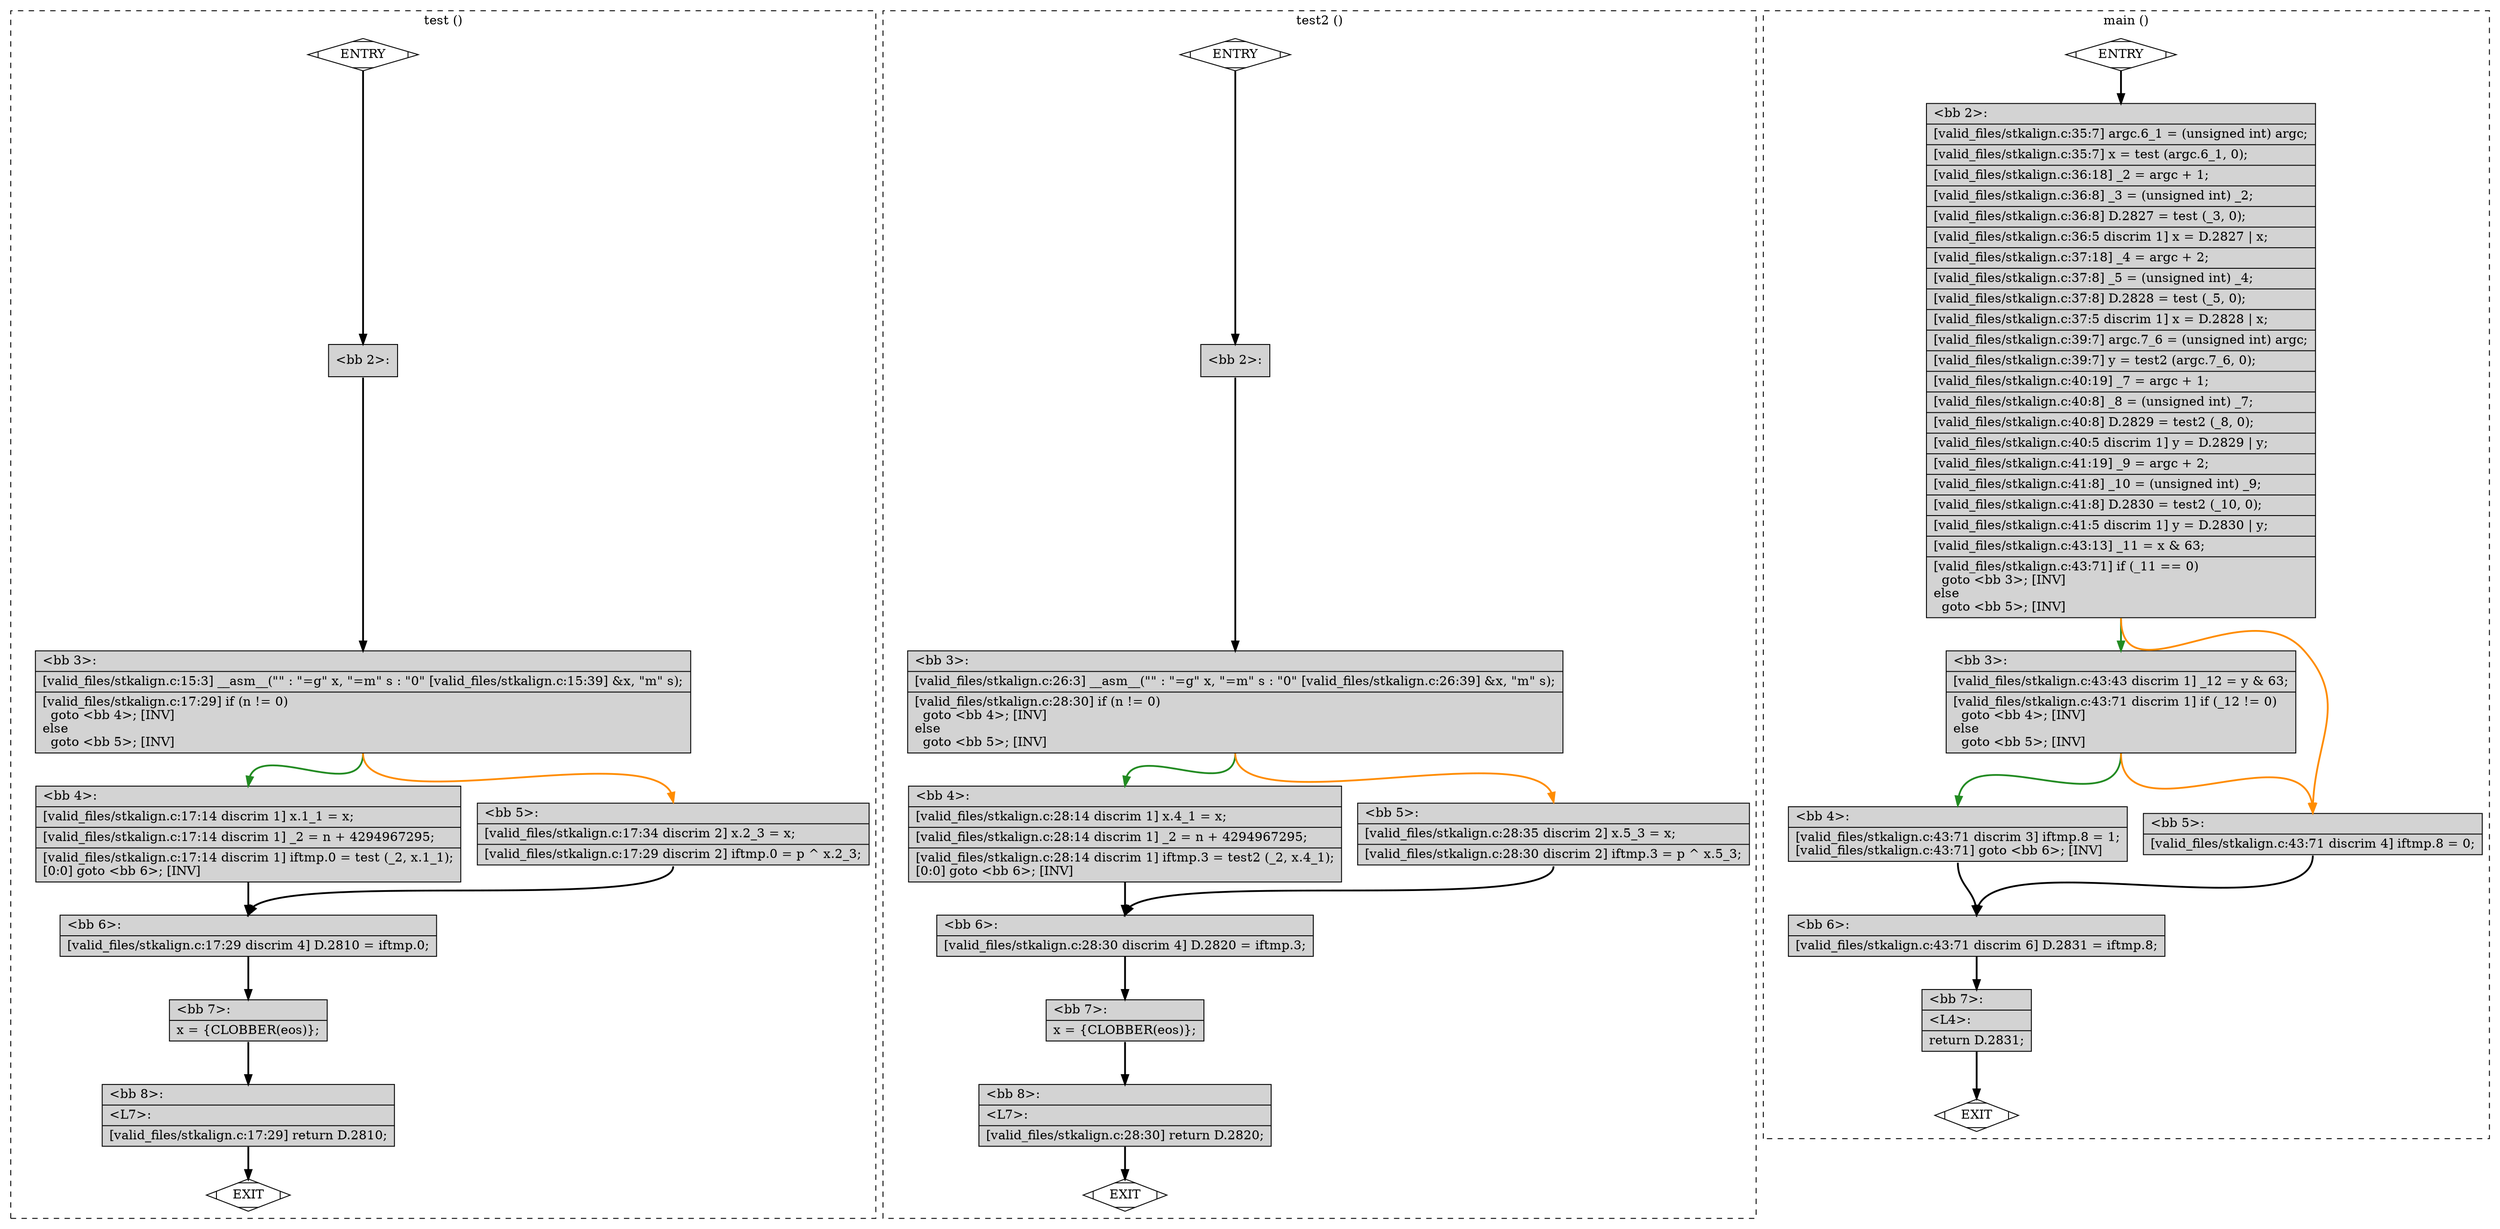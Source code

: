digraph "a-stkalign.c.015t.cfg" {
overlap=false;
subgraph "cluster_test" {
	style="dashed";
	color="black";
	label="test ()";
	fn_0_basic_block_0 [shape=Mdiamond,style=filled,fillcolor=white,label="ENTRY"];

	fn_0_basic_block_1 [shape=Mdiamond,style=filled,fillcolor=white,label="EXIT"];

	fn_0_basic_block_2 [shape=record,style=filled,fillcolor=lightgrey,label="{\<bb\ 2\>:\l\
}"];

	fn_0_basic_block_3 [shape=record,style=filled,fillcolor=lightgrey,label="{\<bb\ 3\>:\l\
|[valid_files/stkalign.c:15:3]\ __asm__(\"\"\ :\ \"=g\"\ x,\ \"=m\"\ s\ :\ \"0\"\ [valid_files/stkalign.c:15:39]\ &x,\ \"m\"\ s);\l\
|[valid_files/stkalign.c:17:29]\ if\ (n\ !=\ 0)\l\
\ \ goto\ \<bb\ 4\>;\ [INV]\l\
else\l\
\ \ goto\ \<bb\ 5\>;\ [INV]\l\
}"];

	fn_0_basic_block_4 [shape=record,style=filled,fillcolor=lightgrey,label="{\<bb\ 4\>:\l\
|[valid_files/stkalign.c:17:14\ discrim\ 1]\ x.1_1\ =\ x;\l\
|[valid_files/stkalign.c:17:14\ discrim\ 1]\ _2\ =\ n\ +\ 4294967295;\l\
|[valid_files/stkalign.c:17:14\ discrim\ 1]\ iftmp.0\ =\ test\ (_2,\ x.1_1);\l\
[0:0]\ goto\ \<bb\ 6\>;\ [INV]\l\
}"];

	fn_0_basic_block_5 [shape=record,style=filled,fillcolor=lightgrey,label="{\<bb\ 5\>:\l\
|[valid_files/stkalign.c:17:34\ discrim\ 2]\ x.2_3\ =\ x;\l\
|[valid_files/stkalign.c:17:29\ discrim\ 2]\ iftmp.0\ =\ p\ ^\ x.2_3;\l\
}"];

	fn_0_basic_block_6 [shape=record,style=filled,fillcolor=lightgrey,label="{\<bb\ 6\>:\l\
|[valid_files/stkalign.c:17:29\ discrim\ 4]\ D.2810\ =\ iftmp.0;\l\
}"];

	fn_0_basic_block_7 [shape=record,style=filled,fillcolor=lightgrey,label="{\<bb\ 7\>:\l\
|x\ =\ \{CLOBBER(eos)\};\l\
}"];

	fn_0_basic_block_8 [shape=record,style=filled,fillcolor=lightgrey,label="{\<bb\ 8\>:\l\
|\<L7\>:\l\
|[valid_files/stkalign.c:17:29]\ return\ D.2810;\l\
}"];

	fn_0_basic_block_0:s -> fn_0_basic_block_2:n [style="solid,bold",color=black,weight=100,constraint=true];
	fn_0_basic_block_2:s -> fn_0_basic_block_3:n [style="solid,bold",color=black,weight=100,constraint=true];
	fn_0_basic_block_3:s -> fn_0_basic_block_4:n [style="solid,bold",color=forestgreen,weight=10,constraint=true];
	fn_0_basic_block_3:s -> fn_0_basic_block_5:n [style="solid,bold",color=darkorange,weight=10,constraint=true];
	fn_0_basic_block_4:s -> fn_0_basic_block_6:n [style="solid,bold",color=black,weight=100,constraint=true];
	fn_0_basic_block_5:s -> fn_0_basic_block_6:n [style="solid,bold",color=black,weight=100,constraint=true];
	fn_0_basic_block_6:s -> fn_0_basic_block_7:n [style="solid,bold",color=black,weight=100,constraint=true];
	fn_0_basic_block_7:s -> fn_0_basic_block_8:n [style="solid,bold",color=black,weight=100,constraint=true];
	fn_0_basic_block_8:s -> fn_0_basic_block_1:n [style="solid,bold",color=black,weight=10,constraint=true];
	fn_0_basic_block_0:s -> fn_0_basic_block_1:n [style="invis",constraint=true];
}
subgraph "cluster_test2" {
	style="dashed";
	color="black";
	label="test2 ()";
	fn_1_basic_block_0 [shape=Mdiamond,style=filled,fillcolor=white,label="ENTRY"];

	fn_1_basic_block_1 [shape=Mdiamond,style=filled,fillcolor=white,label="EXIT"];

	fn_1_basic_block_2 [shape=record,style=filled,fillcolor=lightgrey,label="{\<bb\ 2\>:\l\
}"];

	fn_1_basic_block_3 [shape=record,style=filled,fillcolor=lightgrey,label="{\<bb\ 3\>:\l\
|[valid_files/stkalign.c:26:3]\ __asm__(\"\"\ :\ \"=g\"\ x,\ \"=m\"\ s\ :\ \"0\"\ [valid_files/stkalign.c:26:39]\ &x,\ \"m\"\ s);\l\
|[valid_files/stkalign.c:28:30]\ if\ (n\ !=\ 0)\l\
\ \ goto\ \<bb\ 4\>;\ [INV]\l\
else\l\
\ \ goto\ \<bb\ 5\>;\ [INV]\l\
}"];

	fn_1_basic_block_4 [shape=record,style=filled,fillcolor=lightgrey,label="{\<bb\ 4\>:\l\
|[valid_files/stkalign.c:28:14\ discrim\ 1]\ x.4_1\ =\ x;\l\
|[valid_files/stkalign.c:28:14\ discrim\ 1]\ _2\ =\ n\ +\ 4294967295;\l\
|[valid_files/stkalign.c:28:14\ discrim\ 1]\ iftmp.3\ =\ test2\ (_2,\ x.4_1);\l\
[0:0]\ goto\ \<bb\ 6\>;\ [INV]\l\
}"];

	fn_1_basic_block_5 [shape=record,style=filled,fillcolor=lightgrey,label="{\<bb\ 5\>:\l\
|[valid_files/stkalign.c:28:35\ discrim\ 2]\ x.5_3\ =\ x;\l\
|[valid_files/stkalign.c:28:30\ discrim\ 2]\ iftmp.3\ =\ p\ ^\ x.5_3;\l\
}"];

	fn_1_basic_block_6 [shape=record,style=filled,fillcolor=lightgrey,label="{\<bb\ 6\>:\l\
|[valid_files/stkalign.c:28:30\ discrim\ 4]\ D.2820\ =\ iftmp.3;\l\
}"];

	fn_1_basic_block_7 [shape=record,style=filled,fillcolor=lightgrey,label="{\<bb\ 7\>:\l\
|x\ =\ \{CLOBBER(eos)\};\l\
}"];

	fn_1_basic_block_8 [shape=record,style=filled,fillcolor=lightgrey,label="{\<bb\ 8\>:\l\
|\<L7\>:\l\
|[valid_files/stkalign.c:28:30]\ return\ D.2820;\l\
}"];

	fn_1_basic_block_0:s -> fn_1_basic_block_2:n [style="solid,bold",color=black,weight=100,constraint=true];
	fn_1_basic_block_2:s -> fn_1_basic_block_3:n [style="solid,bold",color=black,weight=100,constraint=true];
	fn_1_basic_block_3:s -> fn_1_basic_block_4:n [style="solid,bold",color=forestgreen,weight=10,constraint=true];
	fn_1_basic_block_3:s -> fn_1_basic_block_5:n [style="solid,bold",color=darkorange,weight=10,constraint=true];
	fn_1_basic_block_4:s -> fn_1_basic_block_6:n [style="solid,bold",color=black,weight=100,constraint=true];
	fn_1_basic_block_5:s -> fn_1_basic_block_6:n [style="solid,bold",color=black,weight=100,constraint=true];
	fn_1_basic_block_6:s -> fn_1_basic_block_7:n [style="solid,bold",color=black,weight=100,constraint=true];
	fn_1_basic_block_7:s -> fn_1_basic_block_8:n [style="solid,bold",color=black,weight=100,constraint=true];
	fn_1_basic_block_8:s -> fn_1_basic_block_1:n [style="solid,bold",color=black,weight=10,constraint=true];
	fn_1_basic_block_0:s -> fn_1_basic_block_1:n [style="invis",constraint=true];
}
subgraph "cluster_main" {
	style="dashed";
	color="black";
	label="main ()";
	fn_2_basic_block_0 [shape=Mdiamond,style=filled,fillcolor=white,label="ENTRY"];

	fn_2_basic_block_1 [shape=Mdiamond,style=filled,fillcolor=white,label="EXIT"];

	fn_2_basic_block_2 [shape=record,style=filled,fillcolor=lightgrey,label="{\<bb\ 2\>:\l\
|[valid_files/stkalign.c:35:7]\ argc.6_1\ =\ (unsigned\ int)\ argc;\l\
|[valid_files/stkalign.c:35:7]\ x\ =\ test\ (argc.6_1,\ 0);\l\
|[valid_files/stkalign.c:36:18]\ _2\ =\ argc\ +\ 1;\l\
|[valid_files/stkalign.c:36:8]\ _3\ =\ (unsigned\ int)\ _2;\l\
|[valid_files/stkalign.c:36:8]\ D.2827\ =\ test\ (_3,\ 0);\l\
|[valid_files/stkalign.c:36:5\ discrim\ 1]\ x\ =\ D.2827\ \|\ x;\l\
|[valid_files/stkalign.c:37:18]\ _4\ =\ argc\ +\ 2;\l\
|[valid_files/stkalign.c:37:8]\ _5\ =\ (unsigned\ int)\ _4;\l\
|[valid_files/stkalign.c:37:8]\ D.2828\ =\ test\ (_5,\ 0);\l\
|[valid_files/stkalign.c:37:5\ discrim\ 1]\ x\ =\ D.2828\ \|\ x;\l\
|[valid_files/stkalign.c:39:7]\ argc.7_6\ =\ (unsigned\ int)\ argc;\l\
|[valid_files/stkalign.c:39:7]\ y\ =\ test2\ (argc.7_6,\ 0);\l\
|[valid_files/stkalign.c:40:19]\ _7\ =\ argc\ +\ 1;\l\
|[valid_files/stkalign.c:40:8]\ _8\ =\ (unsigned\ int)\ _7;\l\
|[valid_files/stkalign.c:40:8]\ D.2829\ =\ test2\ (_8,\ 0);\l\
|[valid_files/stkalign.c:40:5\ discrim\ 1]\ y\ =\ D.2829\ \|\ y;\l\
|[valid_files/stkalign.c:41:19]\ _9\ =\ argc\ +\ 2;\l\
|[valid_files/stkalign.c:41:8]\ _10\ =\ (unsigned\ int)\ _9;\l\
|[valid_files/stkalign.c:41:8]\ D.2830\ =\ test2\ (_10,\ 0);\l\
|[valid_files/stkalign.c:41:5\ discrim\ 1]\ y\ =\ D.2830\ \|\ y;\l\
|[valid_files/stkalign.c:43:13]\ _11\ =\ x\ &\ 63;\l\
|[valid_files/stkalign.c:43:71]\ if\ (_11\ ==\ 0)\l\
\ \ goto\ \<bb\ 3\>;\ [INV]\l\
else\l\
\ \ goto\ \<bb\ 5\>;\ [INV]\l\
}"];

	fn_2_basic_block_3 [shape=record,style=filled,fillcolor=lightgrey,label="{\<bb\ 3\>:\l\
|[valid_files/stkalign.c:43:43\ discrim\ 1]\ _12\ =\ y\ &\ 63;\l\
|[valid_files/stkalign.c:43:71\ discrim\ 1]\ if\ (_12\ !=\ 0)\l\
\ \ goto\ \<bb\ 4\>;\ [INV]\l\
else\l\
\ \ goto\ \<bb\ 5\>;\ [INV]\l\
}"];

	fn_2_basic_block_4 [shape=record,style=filled,fillcolor=lightgrey,label="{\<bb\ 4\>:\l\
|[valid_files/stkalign.c:43:71\ discrim\ 3]\ iftmp.8\ =\ 1;\l\
[valid_files/stkalign.c:43:71]\ goto\ \<bb\ 6\>;\ [INV]\l\
}"];

	fn_2_basic_block_5 [shape=record,style=filled,fillcolor=lightgrey,label="{\<bb\ 5\>:\l\
|[valid_files/stkalign.c:43:71\ discrim\ 4]\ iftmp.8\ =\ 0;\l\
}"];

	fn_2_basic_block_6 [shape=record,style=filled,fillcolor=lightgrey,label="{\<bb\ 6\>:\l\
|[valid_files/stkalign.c:43:71\ discrim\ 6]\ D.2831\ =\ iftmp.8;\l\
}"];

	fn_2_basic_block_7 [shape=record,style=filled,fillcolor=lightgrey,label="{\<bb\ 7\>:\l\
|\<L4\>:\l\
|return\ D.2831;\l\
}"];

	fn_2_basic_block_0:s -> fn_2_basic_block_2:n [style="solid,bold",color=black,weight=100,constraint=true];
	fn_2_basic_block_2:s -> fn_2_basic_block_3:n [style="solid,bold",color=forestgreen,weight=10,constraint=true];
	fn_2_basic_block_2:s -> fn_2_basic_block_5:n [style="solid,bold",color=darkorange,weight=10,constraint=true];
	fn_2_basic_block_3:s -> fn_2_basic_block_4:n [style="solid,bold",color=forestgreen,weight=10,constraint=true];
	fn_2_basic_block_3:s -> fn_2_basic_block_5:n [style="solid,bold",color=darkorange,weight=10,constraint=true];
	fn_2_basic_block_4:s -> fn_2_basic_block_6:n [style="solid,bold",color=black,weight=100,constraint=true];
	fn_2_basic_block_5:s -> fn_2_basic_block_6:n [style="solid,bold",color=black,weight=100,constraint=true];
	fn_2_basic_block_6:s -> fn_2_basic_block_7:n [style="solid,bold",color=black,weight=100,constraint=true];
	fn_2_basic_block_7:s -> fn_2_basic_block_1:n [style="solid,bold",color=black,weight=10,constraint=true];
	fn_2_basic_block_0:s -> fn_2_basic_block_1:n [style="invis",constraint=true];
}
}
